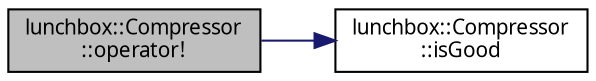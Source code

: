 digraph "lunchbox::Compressor::operator!"
{
  edge [fontname="Sans",fontsize="10",labelfontname="Sans",labelfontsize="10"];
  node [fontname="Sans",fontsize="10",shape=record];
  rankdir="LR";
  Node1 [label="lunchbox::Compressor\l::operator!",height=0.2,width=0.4,color="black", fillcolor="grey75", style="filled" fontcolor="black"];
  Node1 -> Node2 [color="midnightblue",fontsize="10",style="solid",fontname="Sans"];
  Node2 [label="lunchbox::Compressor\l::isGood",height=0.2,width=0.4,color="black", fillcolor="white", style="filled",URL="$classlunchbox_1_1_compressor.html#a1378c257cbeaabc61eede8b05b0b4821"];
}
